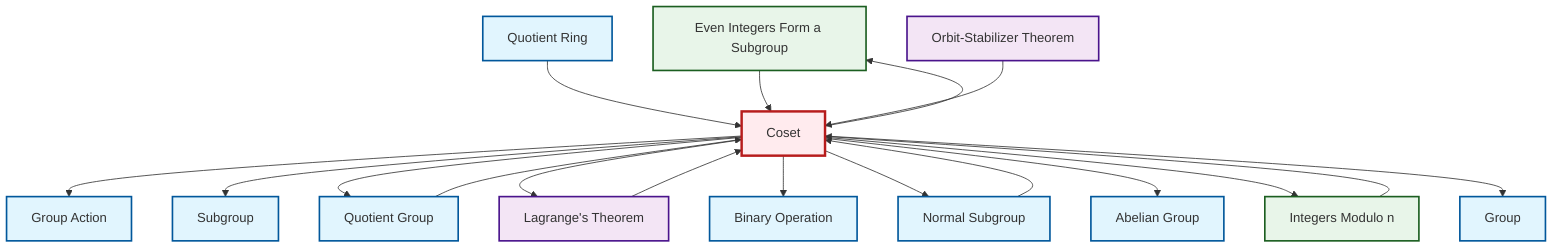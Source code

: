 graph TD
    classDef definition fill:#e1f5fe,stroke:#01579b,stroke-width:2px
    classDef theorem fill:#f3e5f5,stroke:#4a148c,stroke-width:2px
    classDef axiom fill:#fff3e0,stroke:#e65100,stroke-width:2px
    classDef example fill:#e8f5e9,stroke:#1b5e20,stroke-width:2px
    classDef current fill:#ffebee,stroke:#b71c1c,stroke-width:3px
    ex-even-integers-subgroup["Even Integers Form a Subgroup"]:::example
    thm-lagrange["Lagrange's Theorem"]:::theorem
    def-coset["Coset"]:::definition
    def-group["Group"]:::definition
    def-binary-operation["Binary Operation"]:::definition
    def-normal-subgroup["Normal Subgroup"]:::definition
    def-quotient-ring["Quotient Ring"]:::definition
    def-quotient-group["Quotient Group"]:::definition
    def-group-action["Group Action"]:::definition
    thm-orbit-stabilizer["Orbit-Stabilizer Theorem"]:::theorem
    def-subgroup["Subgroup"]:::definition
    ex-quotient-integers-mod-n["Integers Modulo n"]:::example
    def-abelian-group["Abelian Group"]:::definition
    def-normal-subgroup --> def-coset
    def-quotient-group --> def-coset
    def-coset --> def-group-action
    thm-lagrange --> def-coset
    def-coset --> def-subgroup
    def-quotient-ring --> def-coset
    ex-even-integers-subgroup --> def-coset
    def-coset --> def-quotient-group
    def-coset --> thm-lagrange
    def-coset --> def-binary-operation
    def-coset --> def-normal-subgroup
    def-coset --> def-abelian-group
    thm-orbit-stabilizer --> def-coset
    def-coset --> ex-quotient-integers-mod-n
    def-coset --> ex-even-integers-subgroup
    def-coset --> def-group
    ex-quotient-integers-mod-n --> def-coset
    class def-coset current